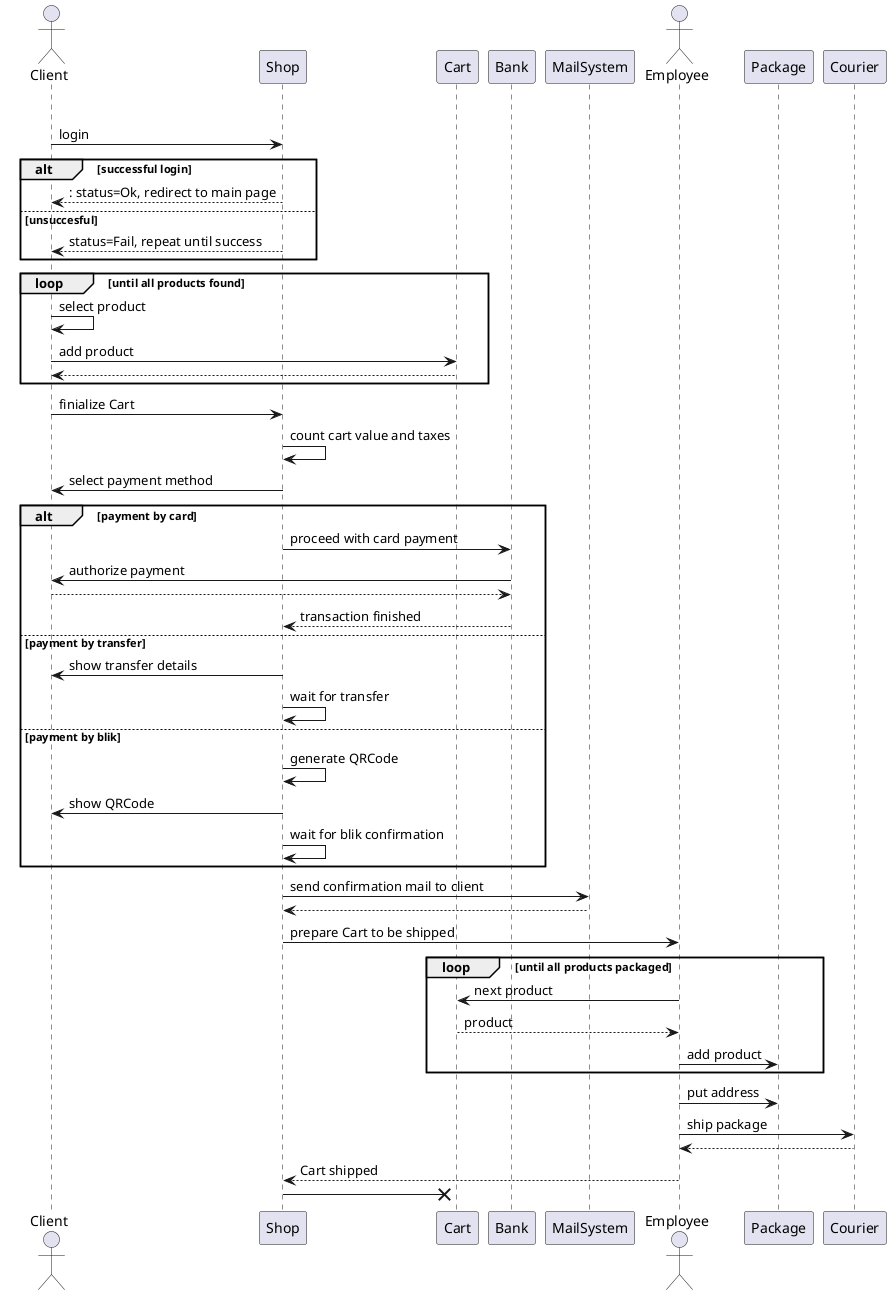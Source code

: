 @startuml
actor Client 

alt use is not logged
'TODO add Shop to class diagram
Client -> Shop : login
alt successful login
    return : status=Ok, redirect to main page
else unsuccesful 
    Shop --> Client :  status=Fail, repeat until success
end

loop until all products found
    Client -> Client : select product
    Client -> Cart : add product 
    return
end

Client -> Shop : finialize Cart
Shop -> Shop : count cart value and taxes
Shop -> Client : select payment method
alt payment by card
    'TODO online payment system in class diagram
    Shop -> Bank : proceed with card payment
    Bank -> Client : authorize payment
    return
    Bank --> Shop: transaction finished
    'TODO failed payment case 
else payment by transfer
    Shop -> Client: show transfer details
    Shop -> Shop : wait for transfer
else payment by blik 
    Shop -> Shop: generate QRCode
    Shop -> Client : show QRCode
    Shop -> Shop : wait for blik confirmation
end
Shop -> MailSystem: send confirmation mail to client
return
actor Employee
Shop -> Employee : prepare Cart to be shipped
loop until all products packaged
    Employee -> Cart: next product
    return product
    Employee -> Package : add product
end
Employee -> Package : put address
'TODO Courier company is missing in class diagram
Employee -> Courier : ship package
return
Employee --> Shop : Cart shipped
Shop -X Cart
'TODO Is there a databese? when operations occur 

@enduml
